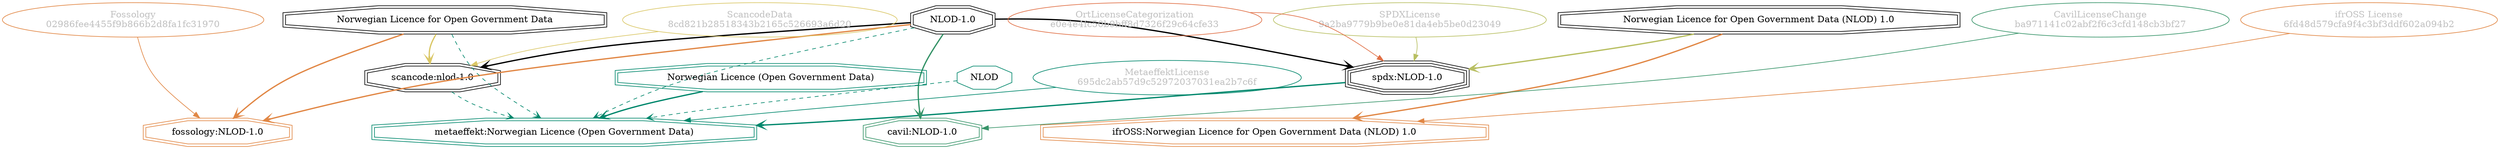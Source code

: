 strict digraph {
    node [shape=box];
    graph [splines=curved];
    3077 [label="SPDXLicense\n9a2ba9779b9be0e81da4eb5be0d23049"
         ,fontcolor=gray
         ,color="#b8bf62"
         ,fillcolor="beige;1"
         ,shape=ellipse];
    3078 [label="spdx:NLOD-1.0"
         ,shape=tripleoctagon];
    3079 [label="NLOD-1.0"
         ,shape=doubleoctagon];
    3080 [label="Norwegian Licence for Open Government Data (NLOD) 1.0"
         ,shape=doubleoctagon];
    20646 [label="ScancodeData\n8cd821b28518343b2165c526693a6d20"
          ,fontcolor=gray
          ,color="#dac767"
          ,fillcolor="beige;1"
          ,shape=ellipse];
    20647 [label="scancode:nlod-1.0"
          ,shape=doubleoctagon];
    20648 [label="Norwegian Licence for Open Government Data"
          ,shape=doubleoctagon];
    27878 [label="Fossology\n02986fee4455f9b866b2d8fa1fc31970"
          ,fontcolor=gray
          ,color="#e18745"
          ,fillcolor="beige;1"
          ,shape=ellipse];
    27879 [label="fossology:NLOD-1.0"
          ,color="#e18745"
          ,shape=doubleoctagon];
    35097 [label="OrtLicenseCategorization\ne0e4e4fc50b9bff8d7326f29c64cfe33"
          ,fontcolor=gray
          ,color="#e06f45"
          ,fillcolor="beige;1"
          ,shape=ellipse];
    37256 [label="CavilLicenseChange\nba971141c02abf2f6c3cfd148cb3bf27"
          ,fontcolor=gray
          ,color="#379469"
          ,fillcolor="beige;1"
          ,shape=ellipse];
    37257 [label="cavil:NLOD-1.0"
          ,color="#379469"
          ,shape=doubleoctagon];
    45798 [label=NLOD
          ,color="#00876c"
          ,shape=octagon];
    45801 [label="MetaeffektLicense\n695dc2ab57d9c52972037031ea2b7c6f"
          ,fontcolor=gray
          ,color="#00876c"
          ,fillcolor="beige;1"
          ,shape=ellipse];
    45802 [label="metaeffekt:Norwegian Licence (Open Government Data)"
          ,color="#00876c"
          ,shape=doubleoctagon];
    45803 [label="Norwegian Licence (Open Government Data)"
          ,color="#00876c"
          ,shape=doubleoctagon];
    55837 [label="ifrOSS License\n6fd48d579cfa9f4c3bf3ddf602a094b2"
          ,fontcolor=gray
          ,color="#e18745"
          ,fillcolor="beige;1"
          ,shape=ellipse];
    55838 [label="ifrOSS:Norwegian Licence for Open Government Data (NLOD) 1.0"
          ,color="#e18745"
          ,shape=doubleoctagon];
    3077 -> 3078 [weight=0.5
                 ,color="#b8bf62"];
    3078 -> 45802 [style=bold
                  ,arrowhead=vee
                  ,weight=0.7
                  ,color="#00876c"];
    3079 -> 3078 [style=bold
                 ,arrowhead=vee
                 ,weight=0.7];
    3079 -> 20647 [style=bold
                  ,arrowhead=vee
                  ,weight=0.7];
    3079 -> 27879 [style=bold
                  ,arrowhead=vee
                  ,weight=0.7
                  ,color="#e18745"];
    3079 -> 37257 [style=bold
                  ,arrowhead=vee
                  ,weight=0.7
                  ,color="#379469"];
    3079 -> 37257 [style=bold
                  ,arrowhead=vee
                  ,weight=0.7
                  ,color="#379469"];
    3079 -> 45802 [style=dashed
                  ,arrowhead=vee
                  ,weight=0.5
                  ,color="#00876c"];
    3080 -> 3078 [style=bold
                 ,arrowhead=vee
                 ,weight=0.7
                 ,color="#b8bf62"];
    3080 -> 55838 [style=bold
                  ,arrowhead=vee
                  ,weight=0.7
                  ,color="#e18745"];
    3080 -> 55838 [style=bold
                  ,arrowhead=vee
                  ,weight=0.7
                  ,color="#e18745"];
    20646 -> 20647 [weight=0.5
                   ,color="#dac767"];
    20647 -> 45802 [style=dashed
                   ,arrowhead=vee
                   ,weight=0.5
                   ,color="#00876c"];
    20648 -> 20647 [style=bold
                   ,arrowhead=vee
                   ,weight=0.7
                   ,color="#dac767"];
    20648 -> 27879 [style=bold
                   ,arrowhead=vee
                   ,weight=0.7
                   ,color="#e18745"];
    20648 -> 45802 [style=dashed
                   ,arrowhead=vee
                   ,weight=0.5
                   ,color="#00876c"];
    27878 -> 27879 [weight=0.5
                   ,color="#e18745"];
    35097 -> 3078 [weight=0.5
                  ,color="#e06f45"];
    37256 -> 37257 [weight=0.5
                   ,color="#379469"];
    45798 -> 45802 [style=dashed
                   ,arrowhead=vee
                   ,weight=0.5
                   ,color="#00876c"];
    45801 -> 45802 [weight=0.5
                   ,color="#00876c"];
    45803 -> 45802 [style=bold
                   ,arrowhead=vee
                   ,weight=0.7
                   ,color="#00876c"];
    55837 -> 55838 [weight=0.5
                   ,color="#e18745"];
}
